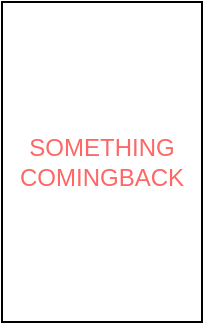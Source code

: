 <mxfile version="24.2.3" type="github">
  <diagram name="Trang-1" id="e7yxqXNzmUUuGCJJwLP8">
    <mxGraphModel dx="794" dy="421" grid="1" gridSize="10" guides="1" tooltips="1" connect="1" arrows="1" fold="1" page="1" pageScale="1" pageWidth="827" pageHeight="1169" math="0" shadow="0">
      <root>
        <mxCell id="0" />
        <mxCell id="1" parent="0" />
        <mxCell id="4n17gNlk9UB-SqJVNrlN-3" value="&lt;font color=&quot;#ff6666&quot;&gt;SOMETHING COMINGBACK&lt;/font&gt;" style="shape=dataStorage;whiteSpace=wrap;html=1;fixedSize=1;size=0;gradientColor=none;" vertex="1" parent="1">
          <mxGeometry x="350" y="90" width="100" height="160" as="geometry" />
        </mxCell>
      </root>
    </mxGraphModel>
  </diagram>
</mxfile>
